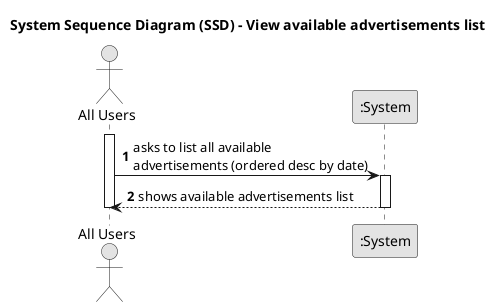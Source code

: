 @startuml
skinparam monochrome true
skinparam packageStyle rectangle
skinparam shadowing false

title System Sequence Diagram (SSD) - View available advertisements list

autonumber

actor "All Users" as User
participant ":System" as System

activate User

    User -> System : asks to list all available\nadvertisements (ordered desc by date)
    activate System

        System --> User : shows available advertisements list
    deactivate System


deactivate User
@enduml